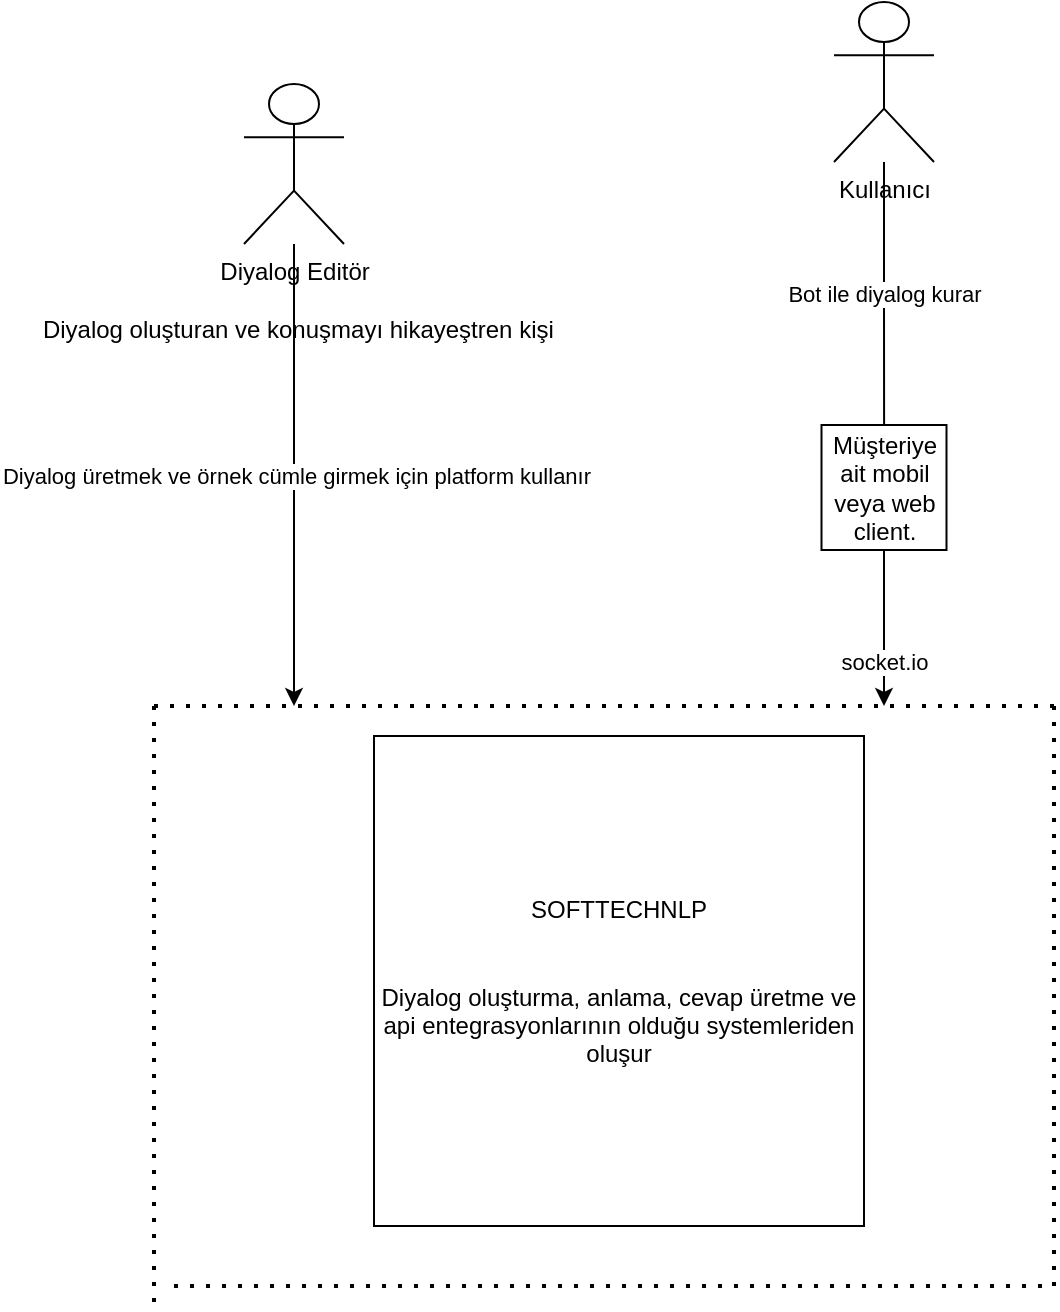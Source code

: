 <mxfile version="15.8.6" type="github"><diagram id="Bm2Xvow-SpFiKkjqWBRj" name="Page-1"><mxGraphModel dx="1391" dy="766" grid="1" gridSize="10" guides="1" tooltips="1" connect="1" arrows="1" fold="1" page="1" pageScale="1" pageWidth="1400" pageHeight="850" math="0" shadow="0"><root><mxCell id="0"/><mxCell id="1" parent="0"/><mxCell id="ZR3ingpt_Yxd3hmp_vnN-6" value="&lt;div&gt;Diyalog üretmek ve örnek cümle girmek için platform kullanır&lt;/div&gt;" style="edgeStyle=orthogonalEdgeStyle;rounded=0;orthogonalLoop=1;jettySize=auto;html=1;" edge="1" parent="1" source="ZR3ingpt_Yxd3hmp_vnN-3"><mxGeometry relative="1" as="geometry"><mxPoint x="550" y="410" as="targetPoint"/></mxGeometry></mxCell><mxCell id="ZR3ingpt_Yxd3hmp_vnN-3" value="&lt;div&gt;Diyalog Editör&lt;/div&gt;&lt;div&gt;&lt;br&gt;&lt;/div&gt;&lt;div&gt;&amp;nbsp;Diyalog oluşturan ve konuşmayı hikayeştren kişi&lt;/div&gt;&lt;div&gt;&lt;br&gt;&lt;/div&gt;" style="shape=umlActor;verticalLabelPosition=bottom;verticalAlign=top;html=1;outlineConnect=0;" vertex="1" parent="1"><mxGeometry x="525" y="99" width="50" height="80" as="geometry"/></mxCell><mxCell id="ZR3ingpt_Yxd3hmp_vnN-5" value="&lt;div&gt;socket.io&lt;/div&gt;" style="edgeStyle=orthogonalEdgeStyle;rounded=0;orthogonalLoop=1;jettySize=auto;html=1;startArrow=none;exitX=0.5;exitY=1;exitDx=0;exitDy=0;" edge="1" parent="1" source="ZR3ingpt_Yxd3hmp_vnN-10"><mxGeometry x="0.478" relative="1" as="geometry"><mxPoint x="845" y="355" as="sourcePoint"/><mxPoint x="845" y="410" as="targetPoint"/><mxPoint y="-1" as="offset"/></mxGeometry></mxCell><mxCell id="ZR3ingpt_Yxd3hmp_vnN-4" value="&lt;div&gt;Kullanıcı&lt;/div&gt;&lt;div&gt;&lt;br&gt;&lt;/div&gt;" style="shape=umlActor;verticalLabelPosition=bottom;verticalAlign=top;html=1;outlineConnect=0;direction=east;" vertex="1" parent="1"><mxGeometry x="820" y="58" width="50" height="80" as="geometry"/></mxCell><mxCell id="ZR3ingpt_Yxd3hmp_vnN-8" value="" style="endArrow=none;dashed=1;html=1;dashPattern=1 3;strokeWidth=2;rounded=0;" edge="1" parent="1"><mxGeometry width="50" height="50" relative="1" as="geometry"><mxPoint x="480" y="410" as="sourcePoint"/><mxPoint x="930" y="410" as="targetPoint"/></mxGeometry></mxCell><mxCell id="ZR3ingpt_Yxd3hmp_vnN-10" value="&lt;div&gt;Müşteriye ait mobil veya web client.&lt;/div&gt;" style="whiteSpace=wrap;html=1;aspect=fixed;" vertex="1" parent="1"><mxGeometry x="813.75" y="269.5" width="62.5" height="62.5" as="geometry"/></mxCell><mxCell id="ZR3ingpt_Yxd3hmp_vnN-11" value="&lt;div&gt;Bot ile diyalog kurar&lt;/div&gt;" style="edgeStyle=orthogonalEdgeStyle;rounded=0;orthogonalLoop=1;jettySize=auto;html=1;endArrow=none;" edge="1" parent="1" source="ZR3ingpt_Yxd3hmp_vnN-4" target="ZR3ingpt_Yxd3hmp_vnN-10"><mxGeometry relative="1" as="geometry"><mxPoint x="845" y="160" as="sourcePoint"/><mxPoint x="845" y="520" as="targetPoint"/></mxGeometry></mxCell><mxCell id="ZR3ingpt_Yxd3hmp_vnN-13" value="&lt;div&gt;SOFTTECHNLP&lt;/div&gt;&lt;div&gt;&lt;br&gt;&lt;/div&gt;&lt;div&gt;&lt;br&gt;&lt;/div&gt;&lt;div&gt;Diyalog oluşturma, anlama, cevap üretme ve api entegrasyonlarının olduğu systemleriden oluşur &lt;br&gt;&lt;/div&gt;" style="whiteSpace=wrap;html=1;aspect=fixed;" vertex="1" parent="1"><mxGeometry x="590" y="425" width="245" height="245" as="geometry"/></mxCell><mxCell id="ZR3ingpt_Yxd3hmp_vnN-26" value="" style="endArrow=none;dashed=1;html=1;dashPattern=1 3;strokeWidth=2;rounded=0;" edge="1" parent="1"><mxGeometry width="50" height="50" relative="1" as="geometry"><mxPoint x="930" y="700" as="sourcePoint"/><mxPoint x="930" y="410" as="targetPoint"/></mxGeometry></mxCell><mxCell id="ZR3ingpt_Yxd3hmp_vnN-27" value="" style="endArrow=none;dashed=1;html=1;dashPattern=1 3;strokeWidth=2;rounded=0;" edge="1" parent="1"><mxGeometry width="50" height="50" relative="1" as="geometry"><mxPoint x="480" y="410" as="sourcePoint"/><mxPoint x="480" y="710" as="targetPoint"/></mxGeometry></mxCell><mxCell id="ZR3ingpt_Yxd3hmp_vnN-28" value="" style="endArrow=none;dashed=1;html=1;dashPattern=1 3;strokeWidth=2;rounded=0;" edge="1" parent="1"><mxGeometry width="50" height="50" relative="1" as="geometry"><mxPoint x="490" y="700" as="sourcePoint"/><mxPoint x="930" y="700" as="targetPoint"/></mxGeometry></mxCell></root></mxGraphModel></diagram></mxfile>